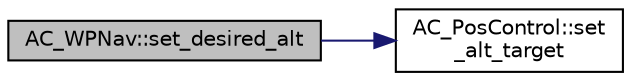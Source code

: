 digraph "AC_WPNav::set_desired_alt"
{
 // INTERACTIVE_SVG=YES
  edge [fontname="Helvetica",fontsize="10",labelfontname="Helvetica",labelfontsize="10"];
  node [fontname="Helvetica",fontsize="10",shape=record];
  rankdir="LR";
  Node1 [label="AC_WPNav::set_desired_alt",height=0.2,width=0.4,color="black", fillcolor="grey75", style="filled" fontcolor="black"];
  Node1 -> Node2 [color="midnightblue",fontsize="10",style="solid",fontname="Helvetica"];
  Node2 [label="AC_PosControl::set\l_alt_target",height=0.2,width=0.4,color="black", fillcolor="white", style="filled",URL="$classAC__PosControl.html#a4ba57bbeb61365135b713ed19b5aba35",tooltip="set_alt_target - set altitude target in cm above home "];
}
